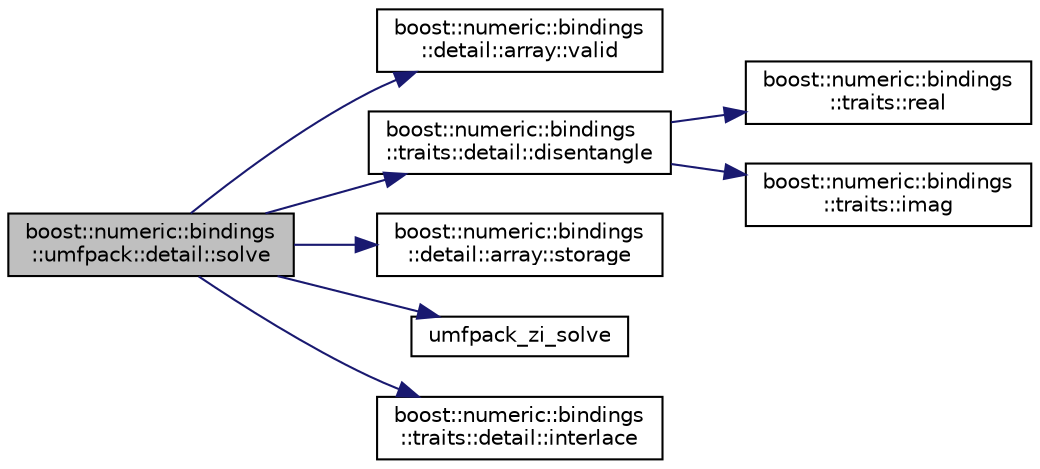 digraph "boost::numeric::bindings::umfpack::detail::solve"
{
  edge [fontname="Helvetica",fontsize="10",labelfontname="Helvetica",labelfontsize="10"];
  node [fontname="Helvetica",fontsize="10",shape=record];
  rankdir="LR";
  Node182 [label="boost::numeric::bindings\l::umfpack::detail::solve",height=0.2,width=0.4,color="black", fillcolor="grey75", style="filled", fontcolor="black"];
  Node182 -> Node183 [color="midnightblue",fontsize="10",style="solid",fontname="Helvetica"];
  Node183 [label="boost::numeric::bindings\l::detail::array::valid",height=0.2,width=0.4,color="black", fillcolor="white", style="filled",URL="$dc/d6f/classboost_1_1numeric_1_1bindings_1_1detail_1_1array.html#a2663e7568256e96264861700f2237728"];
  Node182 -> Node184 [color="midnightblue",fontsize="10",style="solid",fontname="Helvetica"];
  Node184 [label="boost::numeric::bindings\l::traits::detail::disentangle",height=0.2,width=0.4,color="black", fillcolor="white", style="filled",URL="$da/db9/namespaceboost_1_1numeric_1_1bindings_1_1traits_1_1detail.html#ae26dbe0913c570b55dfc07ba7e2479ae"];
  Node184 -> Node185 [color="midnightblue",fontsize="10",style="solid",fontname="Helvetica"];
  Node185 [label="boost::numeric::bindings\l::traits::real",height=0.2,width=0.4,color="black", fillcolor="white", style="filled",URL="$d1/d51/namespaceboost_1_1numeric_1_1bindings_1_1traits.html#a66bbecab037d720ac6ce66fcd0c07a5e"];
  Node184 -> Node186 [color="midnightblue",fontsize="10",style="solid",fontname="Helvetica"];
  Node186 [label="boost::numeric::bindings\l::traits::imag",height=0.2,width=0.4,color="black", fillcolor="white", style="filled",URL="$d1/d51/namespaceboost_1_1numeric_1_1bindings_1_1traits.html#a3111566b8a03b5858092b5e7f1e2d460"];
  Node182 -> Node187 [color="midnightblue",fontsize="10",style="solid",fontname="Helvetica"];
  Node187 [label="boost::numeric::bindings\l::detail::array::storage",height=0.2,width=0.4,color="black", fillcolor="white", style="filled",URL="$dc/d6f/classboost_1_1numeric_1_1bindings_1_1detail_1_1array.html#a75434772764126db923d281f6dd47000"];
  Node182 -> Node188 [color="midnightblue",fontsize="10",style="solid",fontname="Helvetica"];
  Node188 [label="umfpack_zi_solve",height=0.2,width=0.4,color="black", fillcolor="white", style="filled",URL="$d5/d5b/3rd_party_2_suite_sparse_2_u_m_f_p_a_c_k_2_include_2umfpack__solve_8h.html#a6ed882f9029ec6e5937a5e73c2be1395"];
  Node182 -> Node189 [color="midnightblue",fontsize="10",style="solid",fontname="Helvetica"];
  Node189 [label="boost::numeric::bindings\l::traits::detail::interlace",height=0.2,width=0.4,color="black", fillcolor="white", style="filled",URL="$da/db9/namespaceboost_1_1numeric_1_1bindings_1_1traits_1_1detail.html#a9835fe6eb1dfb1b0f60c1190be6cf05f"];
}
